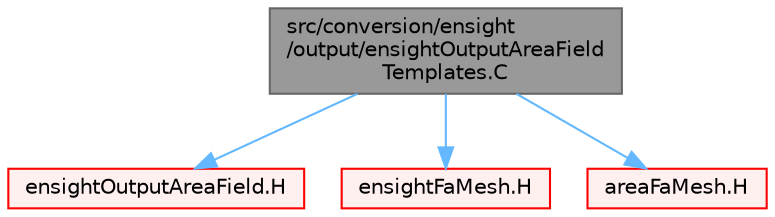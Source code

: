 digraph "src/conversion/ensight/output/ensightOutputAreaFieldTemplates.C"
{
 // LATEX_PDF_SIZE
  bgcolor="transparent";
  edge [fontname=Helvetica,fontsize=10,labelfontname=Helvetica,labelfontsize=10];
  node [fontname=Helvetica,fontsize=10,shape=box,height=0.2,width=0.4];
  Node1 [id="Node000001",label="src/conversion/ensight\l/output/ensightOutputAreaField\lTemplates.C",height=0.2,width=0.4,color="gray40", fillcolor="grey60", style="filled", fontcolor="black",tooltip=" "];
  Node1 -> Node2 [id="edge1_Node000001_Node000002",color="steelblue1",style="solid",tooltip=" "];
  Node2 [id="Node000002",label="ensightOutputAreaField.H",height=0.2,width=0.4,color="red", fillcolor="#FFF0F0", style="filled",URL="$ensightOutputAreaField_8H.html",tooltip="A collection of functions for writing areaField content in ensight format."];
  Node1 -> Node406 [id="edge2_Node000001_Node000406",color="steelblue1",style="solid",tooltip=" "];
  Node406 [id="Node000406",label="ensightFaMesh.H",height=0.2,width=0.4,color="red", fillcolor="#FFF0F0", style="filled",URL="$ensightFaMesh_8H.html",tooltip=" "];
  Node1 -> Node313 [id="edge3_Node000001_Node000313",color="steelblue1",style="solid",tooltip=" "];
  Node313 [id="Node000313",label="areaFaMesh.H",height=0.2,width=0.4,color="red", fillcolor="#FFF0F0", style="filled",URL="$areaFaMesh_8H.html",tooltip=" "];
}
